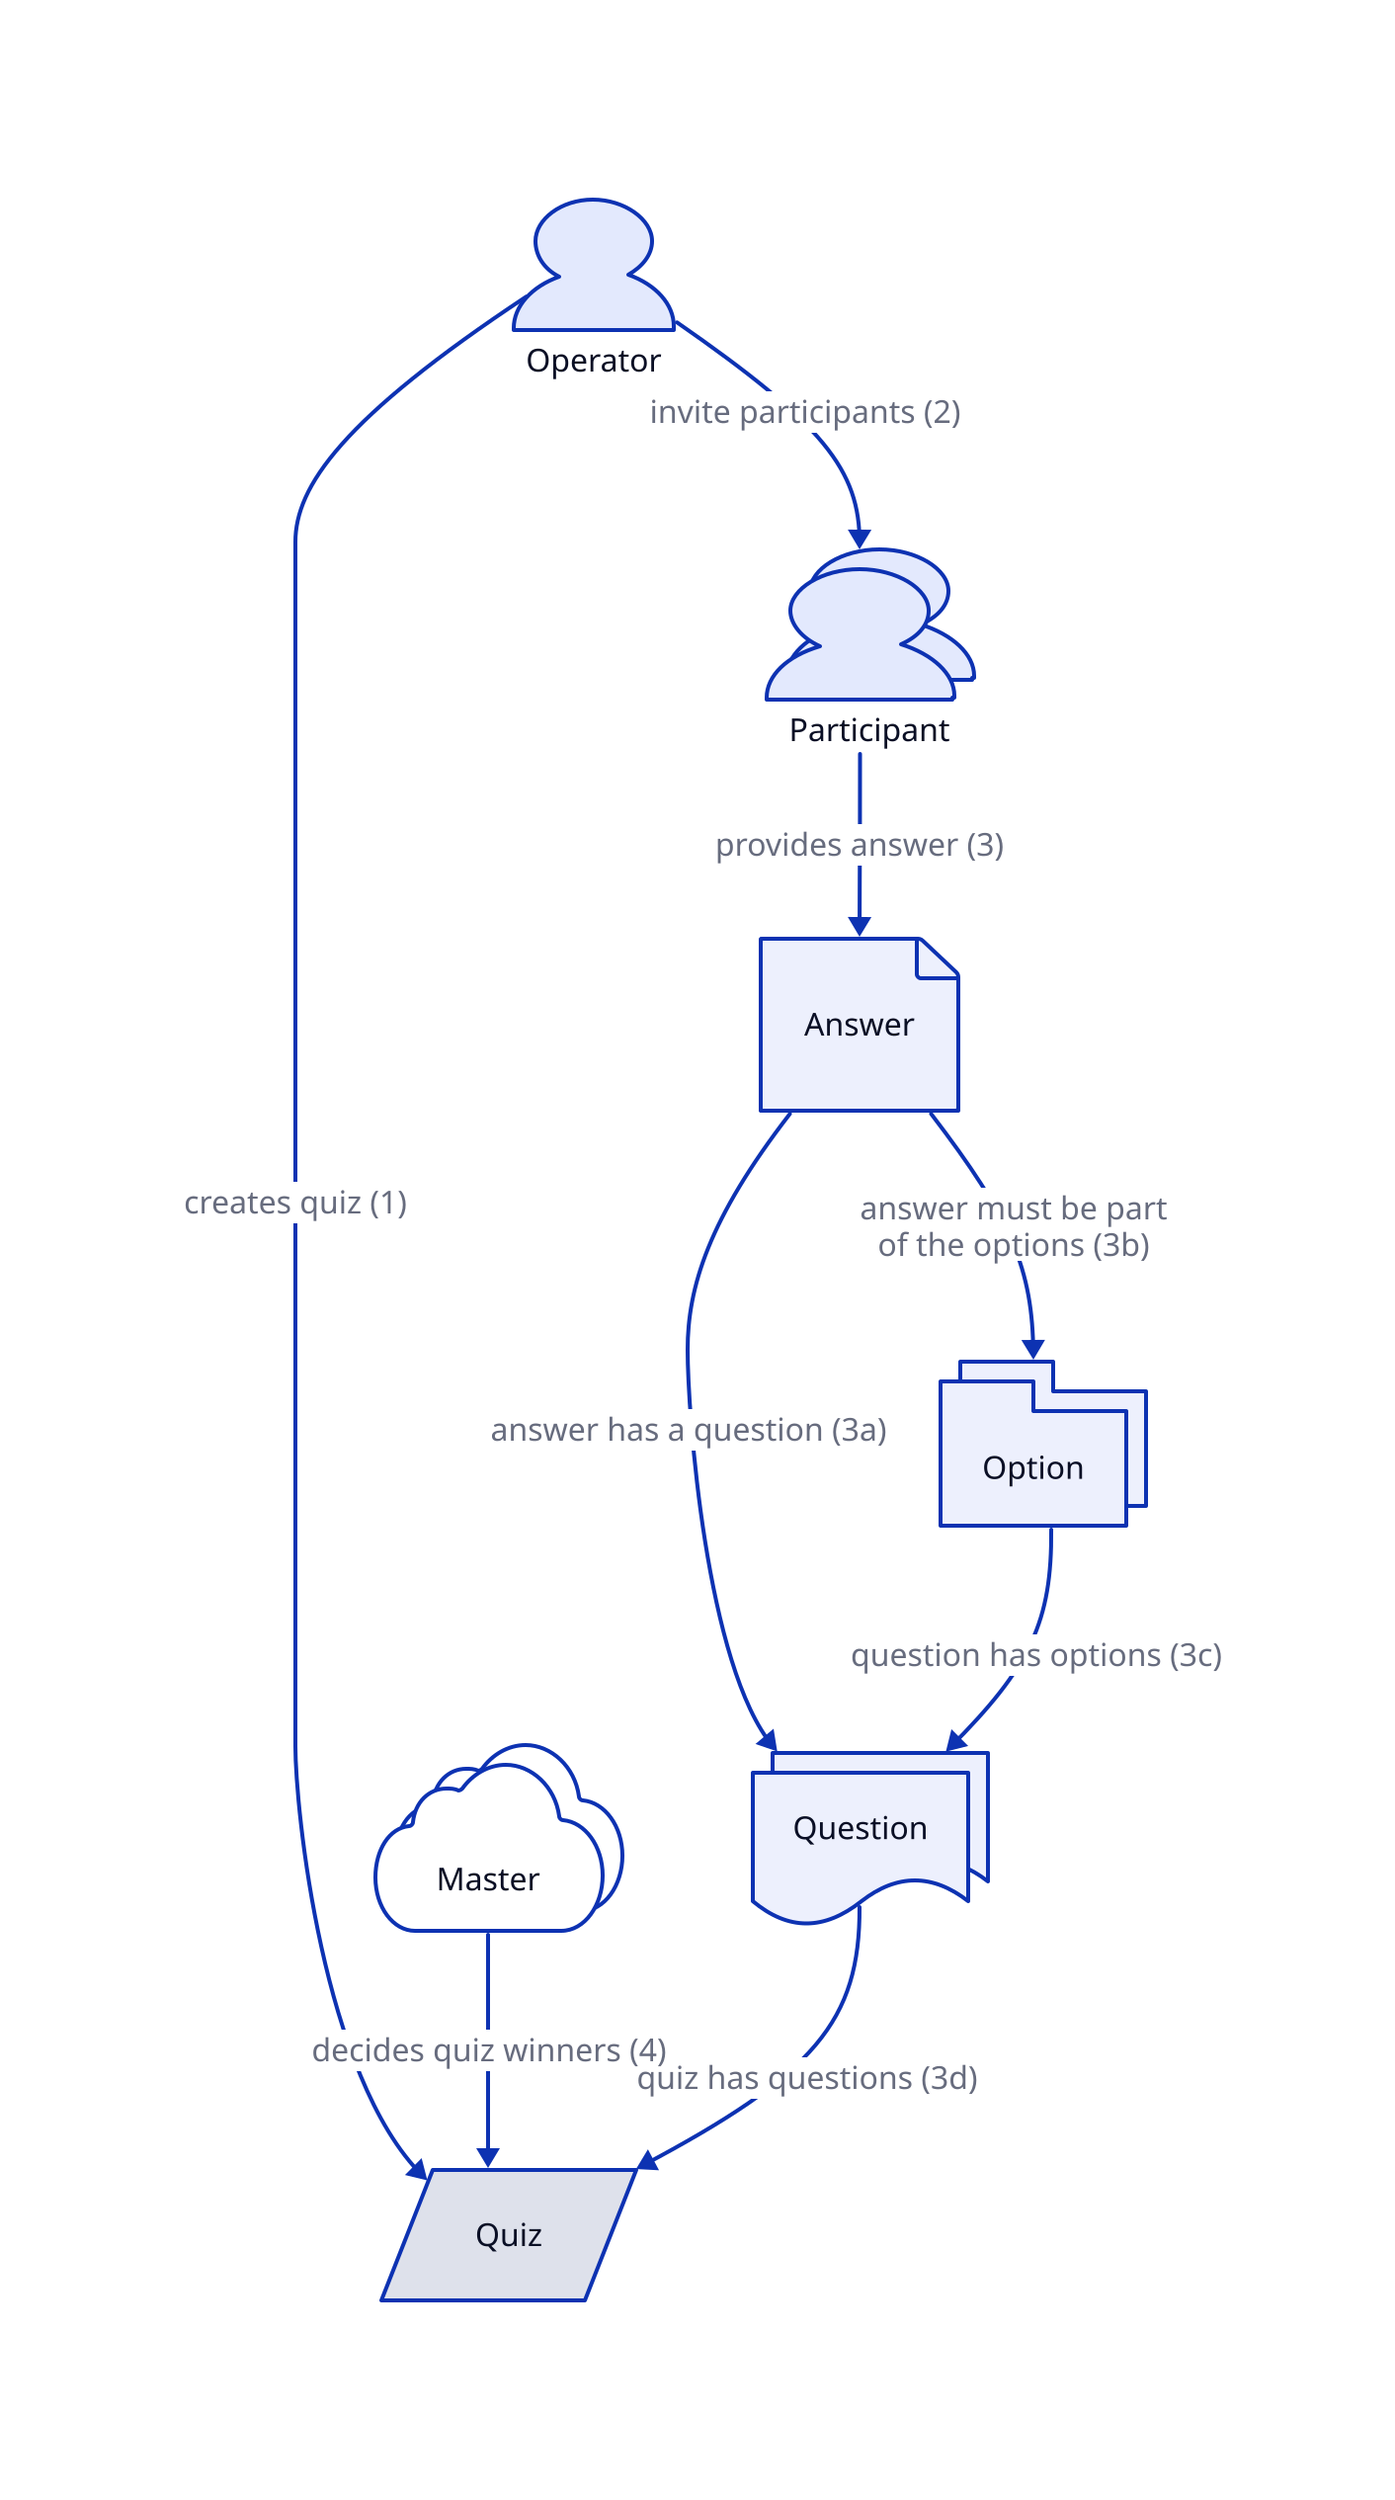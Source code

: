 A: Participant {
  shape: person
  style.multiple: true
}
B: Question {
  shape: document
  style.multiple: true
}
C: Option {
  shape: package
  style.multiple: true
}
D: Answer {
  shape: page
}
E: Quiz {
  shape: parallelogram
}
F: Operator {
  shape: person
}
G: Master {
  shape: cloud
  style.multiple: true
}

F -> E: creates quiz (1)
F -> A: invite participants (2)
A -> D: provides answer (3)
D -> B: answer has a question (3a)
D -> C: answer must be part \n of the options (3b)
B <- C: question has options (3c)
G -> E: decides quiz winners (4)
E <- B: quiz has questions (3d)